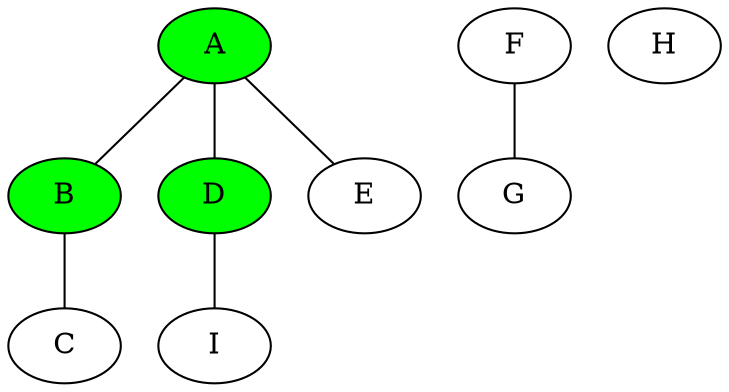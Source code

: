 graph G { 
A
A -- B
A -- D
A -- E
B
B -- C
C
D
D -- I
E
F
F -- G
G
H
I
A [fillcolor=green,style=filled]
B [fillcolor=green,style=filled]
D [fillcolor=green,style=filled]
}
